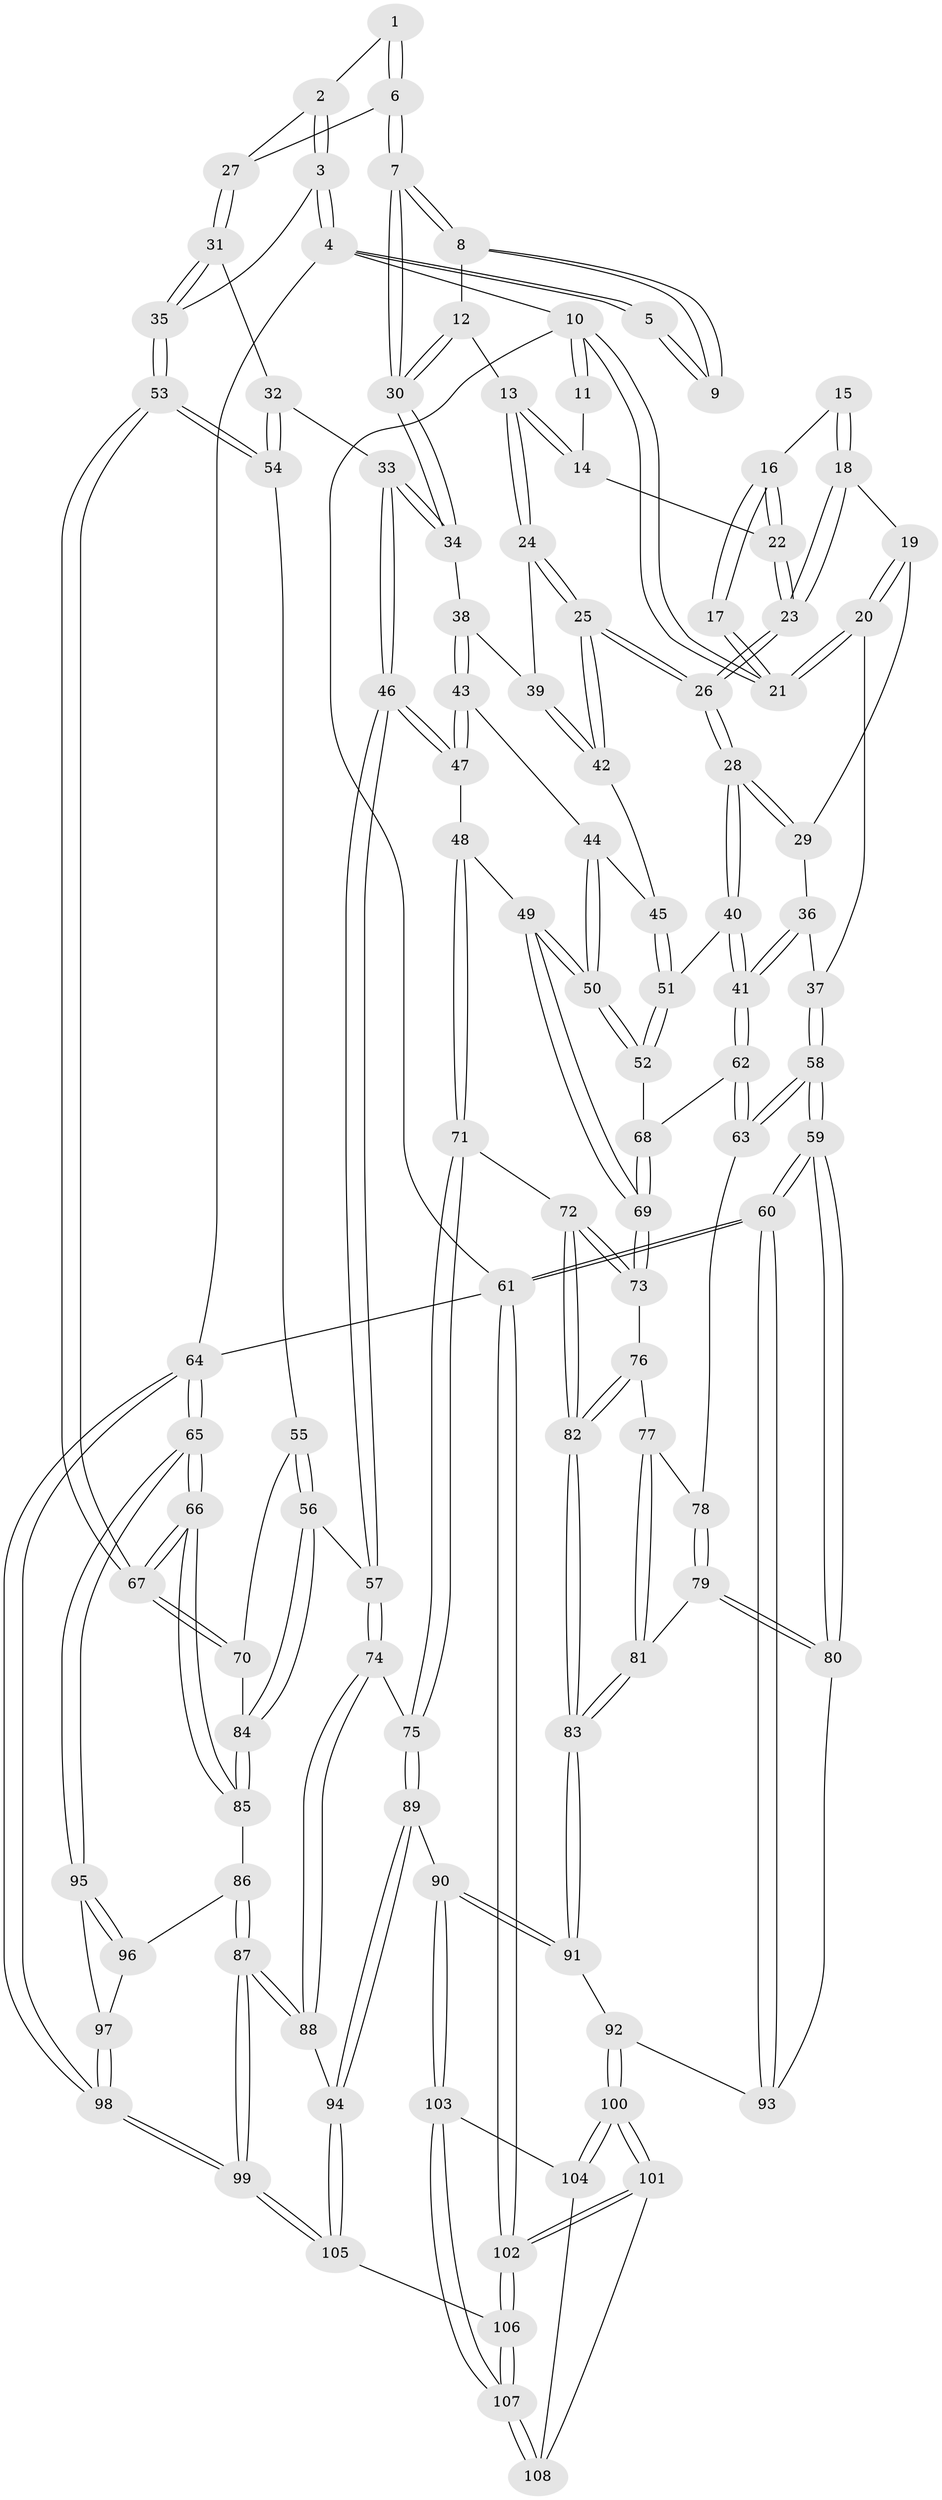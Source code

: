 // Generated by graph-tools (version 1.1) at 2025/17/03/09/25 04:17:00]
// undirected, 108 vertices, 267 edges
graph export_dot {
graph [start="1"]
  node [color=gray90,style=filled];
  1 [pos="+0.8468394782241593+0.055644314628107275"];
  2 [pos="+0.9372772317047737+0.09513551072644813"];
  3 [pos="+1+0"];
  4 [pos="+1+0"];
  5 [pos="+0.7903070115900849+0"];
  6 [pos="+0.7668797408440351+0.12899994043832233"];
  7 [pos="+0.6858724006885508+0.12108625609779838"];
  8 [pos="+0.6440732228381674+0"];
  9 [pos="+0.6338388841809968+0"];
  10 [pos="+0+0"];
  11 [pos="+0.3766719709179598+0"];
  12 [pos="+0.4574630722385882+0.1445511898434781"];
  13 [pos="+0.41610568856243196+0.15489903831294563"];
  14 [pos="+0.3472720752322795+0"];
  15 [pos="+0.16653445114224139+0.10442393812622838"];
  16 [pos="+0.25179716345510167+0.06467318494602278"];
  17 [pos="+0.11800256927016871+0.023218980971173996"];
  18 [pos="+0.15680574235321762+0.12541472871657297"];
  19 [pos="+0.1014042381862505+0.14707485191682634"];
  20 [pos="+0+0"];
  21 [pos="+0+0"];
  22 [pos="+0.25815639891017333+0.06411820211095133"];
  23 [pos="+0.24077648014102246+0.1969054350032477"];
  24 [pos="+0.41505120428803666+0.15844785826354776"];
  25 [pos="+0.28942489450276504+0.28271752972367814"];
  26 [pos="+0.26115573443184786+0.29325913741183485"];
  27 [pos="+0.843913241721797+0.16622810928097165"];
  28 [pos="+0.2374999939789611+0.3184299036398997"];
  29 [pos="+0.1213968922477153+0.2085300006489841"];
  30 [pos="+0.6588903123175975+0.18981209182243042"];
  31 [pos="+0.8892647283619929+0.29683467012575754"];
  32 [pos="+0.8247305058983699+0.359815724670399"];
  33 [pos="+0.738485496423538+0.35677819769694985"];
  34 [pos="+0.6551490664161985+0.2494390025209414"];
  35 [pos="+1+0.22009321064639986"];
  36 [pos="+0.023682871724936248+0.23969906697946297"];
  37 [pos="+0+0.038510257962843145"];
  38 [pos="+0.5822395165649802+0.2786688576687319"];
  39 [pos="+0.5064315815325057+0.2711427944820515"];
  40 [pos="+0.21817901096860096+0.36318387488936055"];
  41 [pos="+0.15971999339716453+0.4334069974934121"];
  42 [pos="+0.44179985582447784+0.3387754842920163"];
  43 [pos="+0.548675882249312+0.36202641204249225"];
  44 [pos="+0.5178018280336809+0.36801209846304744"];
  45 [pos="+0.4480285635865868+0.35512380499437296"];
  46 [pos="+0.6391740173124676+0.5119746422644945"];
  47 [pos="+0.589256148437202+0.5069284737756142"];
  48 [pos="+0.5184962812280252+0.5205997010252759"];
  49 [pos="+0.49275785334283084+0.5074173645948552"];
  50 [pos="+0.47476547971706146+0.4911370550060121"];
  51 [pos="+0.44428078367189155+0.46204943655993397"];
  52 [pos="+0.4513768451744703+0.4737735426617305"];
  53 [pos="+1+0.47235846236410967"];
  54 [pos="+0.8487830100784515+0.4022742130646578"];
  55 [pos="+0.8783389808836637+0.5188646025328617"];
  56 [pos="+0.6948434764451245+0.5924331975678521"];
  57 [pos="+0.6896007253173505+0.5913002697109523"];
  58 [pos="+0+0.4982519967021979"];
  59 [pos="+0+0.6819371001110154"];
  60 [pos="+0+1"];
  61 [pos="+0+1"];
  62 [pos="+0.154559678485082+0.4431638347131375"];
  63 [pos="+0.15089728963783802+0.44695548795588547"];
  64 [pos="+1+1"];
  65 [pos="+1+0.9079197077858159"];
  66 [pos="+1+0.8069797223169874"];
  67 [pos="+1+0.5887082785019041"];
  68 [pos="+0.3304409830241669+0.5283532874472612"];
  69 [pos="+0.35972976006288226+0.5968041656291488"];
  70 [pos="+0.9530317652735752+0.5849332600205297"];
  71 [pos="+0.47954902076030537+0.6562452877456756"];
  72 [pos="+0.4371438284847723+0.6442924053400146"];
  73 [pos="+0.35811424704858696+0.6086270919249249"];
  74 [pos="+0.6142098623797839+0.7549392343204823"];
  75 [pos="+0.4855365475664912+0.6814287532478335"];
  76 [pos="+0.3441115031023479+0.6221117952089503"];
  77 [pos="+0.2112792032640564+0.5651644323497084"];
  78 [pos="+0.16127752840634035+0.49577019325260424"];
  79 [pos="+0.12242097922312875+0.674010730778702"];
  80 [pos="+0.07641736357261296+0.7310609903859108"];
  81 [pos="+0.2659665427204209+0.7102978589442068"];
  82 [pos="+0.30824802514761085+0.7146514779682676"];
  83 [pos="+0.2948805426299027+0.7419160807678031"];
  84 [pos="+0.8419145255304156+0.7045926769045834"];
  85 [pos="+0.8419520297980222+0.735070494884804"];
  86 [pos="+0.8274045184962533+0.774674663185074"];
  87 [pos="+0.6472496576462737+0.8579741924630941"];
  88 [pos="+0.6346322688264328+0.842487914621121"];
  89 [pos="+0.3591914378466685+0.8040234950938636"];
  90 [pos="+0.34397750694953794+0.8016450917652445"];
  91 [pos="+0.29866193264801877+0.7600540822933597"];
  92 [pos="+0.14652418565307532+0.8099934514319027"];
  93 [pos="+0.11715104913519389+0.7890299585509469"];
  94 [pos="+0.4099504331682929+0.845762915457211"];
  95 [pos="+1+0.8643485193271406"];
  96 [pos="+0.8607707378546086+0.8176430293679013"];
  97 [pos="+0.8636652514734733+0.9050236696766997"];
  98 [pos="+0.7816939761962757+1"];
  99 [pos="+0.6826573651964415+1"];
  100 [pos="+0.1518930619284221+0.9374337026089522"];
  101 [pos="+0.13601763062033256+0.9672649707772469"];
  102 [pos="+0+1"];
  103 [pos="+0.323065313942851+0.8385025641679776"];
  104 [pos="+0.2676621839358921+0.904731125390206"];
  105 [pos="+0.4598686119776717+1"];
  106 [pos="+0.4386745996867331+1"];
  107 [pos="+0.3490703960611741+1"];
  108 [pos="+0.2975973199641127+0.9859789890776695"];
  1 -- 2;
  1 -- 6;
  1 -- 6;
  2 -- 3;
  2 -- 3;
  2 -- 27;
  3 -- 4;
  3 -- 4;
  3 -- 35;
  4 -- 5;
  4 -- 5;
  4 -- 10;
  4 -- 64;
  5 -- 9;
  5 -- 9;
  6 -- 7;
  6 -- 7;
  6 -- 27;
  7 -- 8;
  7 -- 8;
  7 -- 30;
  7 -- 30;
  8 -- 9;
  8 -- 9;
  8 -- 12;
  10 -- 11;
  10 -- 11;
  10 -- 21;
  10 -- 21;
  10 -- 61;
  11 -- 14;
  12 -- 13;
  12 -- 30;
  12 -- 30;
  13 -- 14;
  13 -- 14;
  13 -- 24;
  13 -- 24;
  14 -- 22;
  15 -- 16;
  15 -- 18;
  15 -- 18;
  16 -- 17;
  16 -- 17;
  16 -- 22;
  16 -- 22;
  17 -- 21;
  17 -- 21;
  18 -- 19;
  18 -- 23;
  18 -- 23;
  19 -- 20;
  19 -- 20;
  19 -- 29;
  20 -- 21;
  20 -- 21;
  20 -- 37;
  22 -- 23;
  22 -- 23;
  23 -- 26;
  23 -- 26;
  24 -- 25;
  24 -- 25;
  24 -- 39;
  25 -- 26;
  25 -- 26;
  25 -- 42;
  25 -- 42;
  26 -- 28;
  26 -- 28;
  27 -- 31;
  27 -- 31;
  28 -- 29;
  28 -- 29;
  28 -- 40;
  28 -- 40;
  29 -- 36;
  30 -- 34;
  30 -- 34;
  31 -- 32;
  31 -- 35;
  31 -- 35;
  32 -- 33;
  32 -- 54;
  32 -- 54;
  33 -- 34;
  33 -- 34;
  33 -- 46;
  33 -- 46;
  34 -- 38;
  35 -- 53;
  35 -- 53;
  36 -- 37;
  36 -- 41;
  36 -- 41;
  37 -- 58;
  37 -- 58;
  38 -- 39;
  38 -- 43;
  38 -- 43;
  39 -- 42;
  39 -- 42;
  40 -- 41;
  40 -- 41;
  40 -- 51;
  41 -- 62;
  41 -- 62;
  42 -- 45;
  43 -- 44;
  43 -- 47;
  43 -- 47;
  44 -- 45;
  44 -- 50;
  44 -- 50;
  45 -- 51;
  45 -- 51;
  46 -- 47;
  46 -- 47;
  46 -- 57;
  46 -- 57;
  47 -- 48;
  48 -- 49;
  48 -- 71;
  48 -- 71;
  49 -- 50;
  49 -- 50;
  49 -- 69;
  49 -- 69;
  50 -- 52;
  50 -- 52;
  51 -- 52;
  51 -- 52;
  52 -- 68;
  53 -- 54;
  53 -- 54;
  53 -- 67;
  53 -- 67;
  54 -- 55;
  55 -- 56;
  55 -- 56;
  55 -- 70;
  56 -- 57;
  56 -- 84;
  56 -- 84;
  57 -- 74;
  57 -- 74;
  58 -- 59;
  58 -- 59;
  58 -- 63;
  58 -- 63;
  59 -- 60;
  59 -- 60;
  59 -- 80;
  59 -- 80;
  60 -- 61;
  60 -- 61;
  60 -- 93;
  60 -- 93;
  61 -- 102;
  61 -- 102;
  61 -- 64;
  62 -- 63;
  62 -- 63;
  62 -- 68;
  63 -- 78;
  64 -- 65;
  64 -- 65;
  64 -- 98;
  64 -- 98;
  65 -- 66;
  65 -- 66;
  65 -- 95;
  65 -- 95;
  66 -- 67;
  66 -- 67;
  66 -- 85;
  66 -- 85;
  67 -- 70;
  67 -- 70;
  68 -- 69;
  68 -- 69;
  69 -- 73;
  69 -- 73;
  70 -- 84;
  71 -- 72;
  71 -- 75;
  71 -- 75;
  72 -- 73;
  72 -- 73;
  72 -- 82;
  72 -- 82;
  73 -- 76;
  74 -- 75;
  74 -- 88;
  74 -- 88;
  75 -- 89;
  75 -- 89;
  76 -- 77;
  76 -- 82;
  76 -- 82;
  77 -- 78;
  77 -- 81;
  77 -- 81;
  78 -- 79;
  78 -- 79;
  79 -- 80;
  79 -- 80;
  79 -- 81;
  80 -- 93;
  81 -- 83;
  81 -- 83;
  82 -- 83;
  82 -- 83;
  83 -- 91;
  83 -- 91;
  84 -- 85;
  84 -- 85;
  85 -- 86;
  86 -- 87;
  86 -- 87;
  86 -- 96;
  87 -- 88;
  87 -- 88;
  87 -- 99;
  87 -- 99;
  88 -- 94;
  89 -- 90;
  89 -- 94;
  89 -- 94;
  90 -- 91;
  90 -- 91;
  90 -- 103;
  90 -- 103;
  91 -- 92;
  92 -- 93;
  92 -- 100;
  92 -- 100;
  94 -- 105;
  94 -- 105;
  95 -- 96;
  95 -- 96;
  95 -- 97;
  96 -- 97;
  97 -- 98;
  97 -- 98;
  98 -- 99;
  98 -- 99;
  99 -- 105;
  99 -- 105;
  100 -- 101;
  100 -- 101;
  100 -- 104;
  100 -- 104;
  101 -- 102;
  101 -- 102;
  101 -- 108;
  102 -- 106;
  102 -- 106;
  103 -- 104;
  103 -- 107;
  103 -- 107;
  104 -- 108;
  105 -- 106;
  106 -- 107;
  106 -- 107;
  107 -- 108;
  107 -- 108;
}

